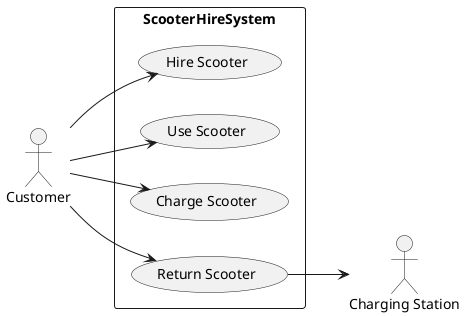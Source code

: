 @startuml Scooter
left to right direction
actor "Customer" as fc
actor "Charging Station" as cs
rectangle ScooterHireSystem {
    usecase "Hire Scooter" as UC1
    usecase "Use Scooter" as UC2
    usecase "Charge Scooter" as UC3
    usecase "Return Scooter" as UC4
}

fc --> UC1
fc --> UC2
fc --> UC3
fc --> UC4
UC4 --> cs

@enduml
